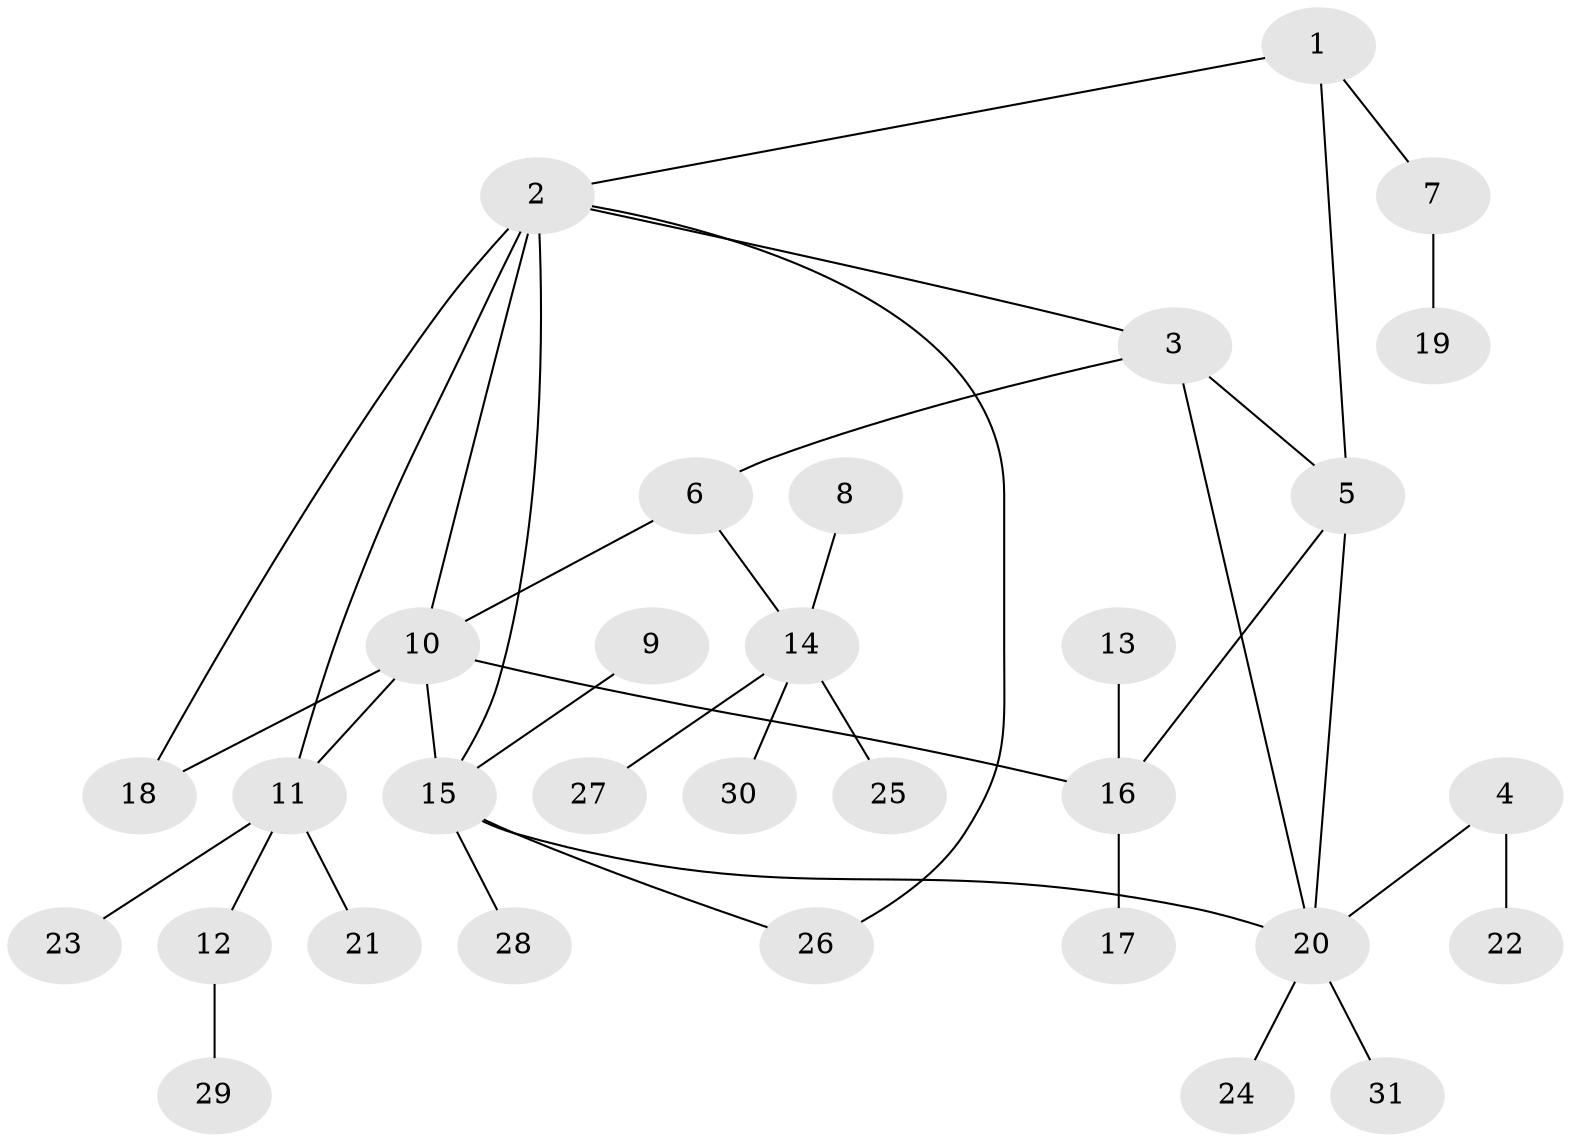 // original degree distribution, {7: 0.04081632653061224, 5: 0.04081632653061224, 8: 0.02040816326530612, 3: 0.10204081632653061, 6: 0.061224489795918366, 4: 0.04081632653061224, 2: 0.1836734693877551, 1: 0.5102040816326531}
// Generated by graph-tools (version 1.1) at 2025/37/03/04/25 23:37:47]
// undirected, 31 vertices, 39 edges
graph export_dot {
  node [color=gray90,style=filled];
  1;
  2;
  3;
  4;
  5;
  6;
  7;
  8;
  9;
  10;
  11;
  12;
  13;
  14;
  15;
  16;
  17;
  18;
  19;
  20;
  21;
  22;
  23;
  24;
  25;
  26;
  27;
  28;
  29;
  30;
  31;
  1 -- 2 [weight=1.0];
  1 -- 5 [weight=1.0];
  1 -- 7 [weight=1.0];
  2 -- 3 [weight=1.0];
  2 -- 10 [weight=1.0];
  2 -- 11 [weight=1.0];
  2 -- 15 [weight=1.0];
  2 -- 18 [weight=1.0];
  2 -- 26 [weight=1.0];
  3 -- 5 [weight=1.0];
  3 -- 6 [weight=1.0];
  3 -- 20 [weight=1.0];
  4 -- 20 [weight=1.0];
  4 -- 22 [weight=1.0];
  5 -- 16 [weight=1.0];
  5 -- 20 [weight=1.0];
  6 -- 10 [weight=1.0];
  6 -- 14 [weight=1.0];
  7 -- 19 [weight=1.0];
  8 -- 14 [weight=1.0];
  9 -- 15 [weight=1.0];
  10 -- 11 [weight=1.0];
  10 -- 15 [weight=2.0];
  10 -- 16 [weight=1.0];
  10 -- 18 [weight=1.0];
  11 -- 12 [weight=1.0];
  11 -- 21 [weight=1.0];
  11 -- 23 [weight=1.0];
  12 -- 29 [weight=1.0];
  13 -- 16 [weight=1.0];
  14 -- 25 [weight=1.0];
  14 -- 27 [weight=1.0];
  14 -- 30 [weight=1.0];
  15 -- 20 [weight=1.0];
  15 -- 26 [weight=1.0];
  15 -- 28 [weight=1.0];
  16 -- 17 [weight=1.0];
  20 -- 24 [weight=1.0];
  20 -- 31 [weight=1.0];
}
